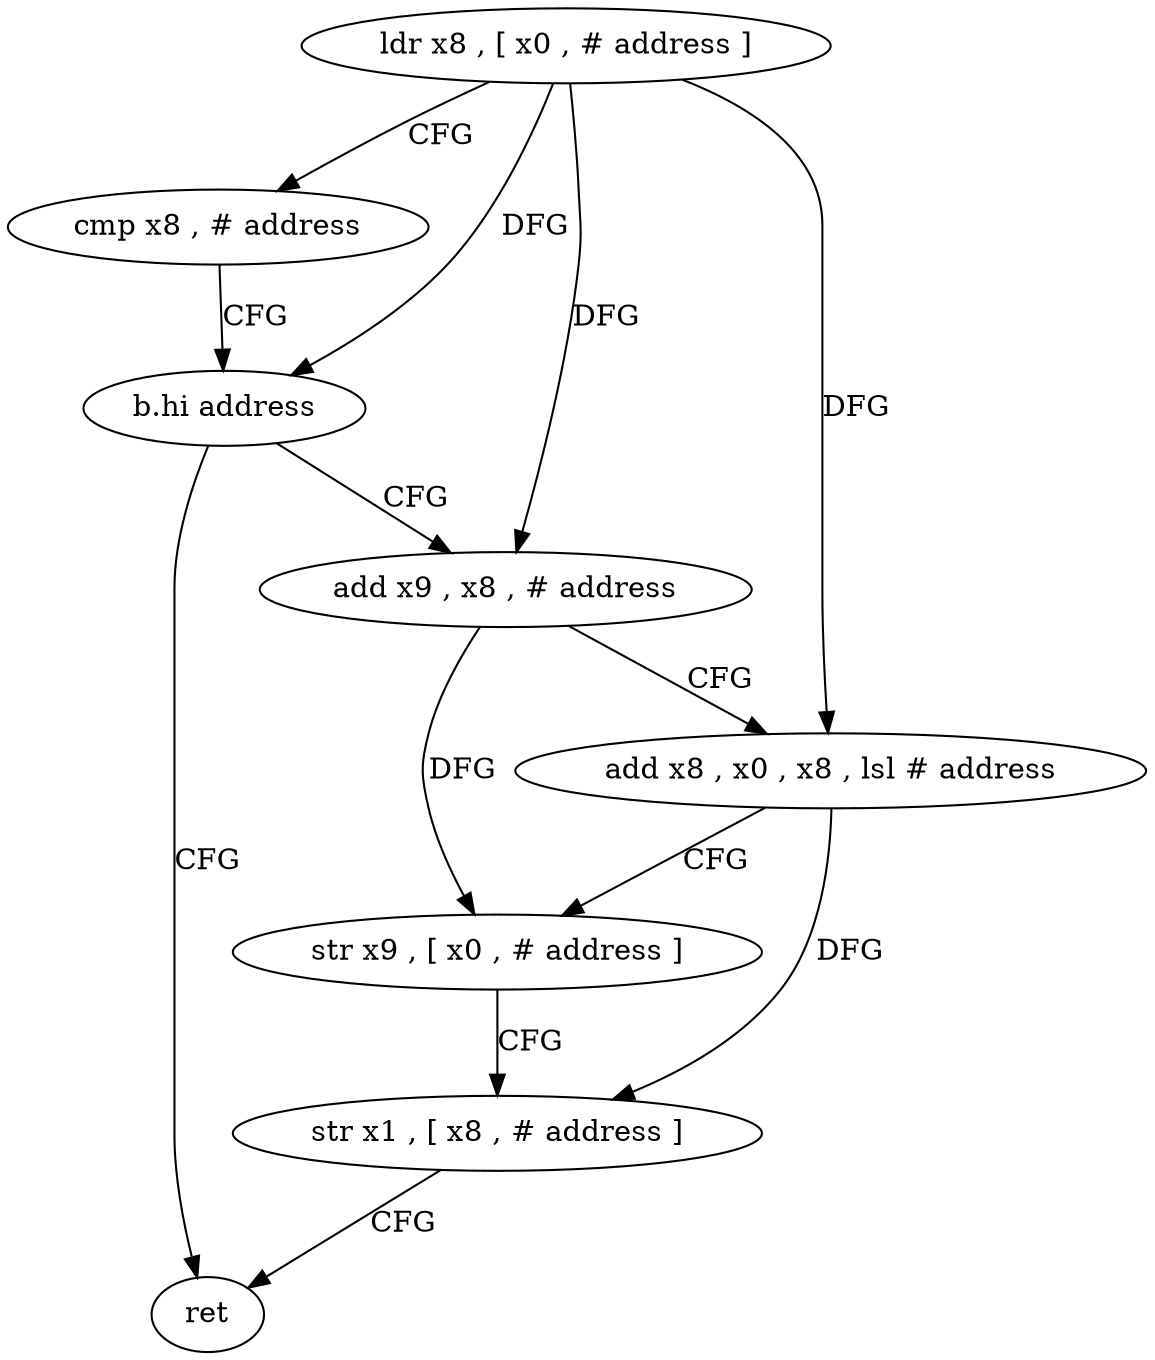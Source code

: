 digraph "func" {
"110148" [label = "ldr x8 , [ x0 , # address ]" ]
"110152" [label = "cmp x8 , # address" ]
"110156" [label = "b.hi address" ]
"110176" [label = "ret" ]
"110160" [label = "add x9 , x8 , # address" ]
"110164" [label = "add x8 , x0 , x8 , lsl # address" ]
"110168" [label = "str x9 , [ x0 , # address ]" ]
"110172" [label = "str x1 , [ x8 , # address ]" ]
"110148" -> "110152" [ label = "CFG" ]
"110148" -> "110156" [ label = "DFG" ]
"110148" -> "110160" [ label = "DFG" ]
"110148" -> "110164" [ label = "DFG" ]
"110152" -> "110156" [ label = "CFG" ]
"110156" -> "110176" [ label = "CFG" ]
"110156" -> "110160" [ label = "CFG" ]
"110160" -> "110164" [ label = "CFG" ]
"110160" -> "110168" [ label = "DFG" ]
"110164" -> "110168" [ label = "CFG" ]
"110164" -> "110172" [ label = "DFG" ]
"110168" -> "110172" [ label = "CFG" ]
"110172" -> "110176" [ label = "CFG" ]
}
